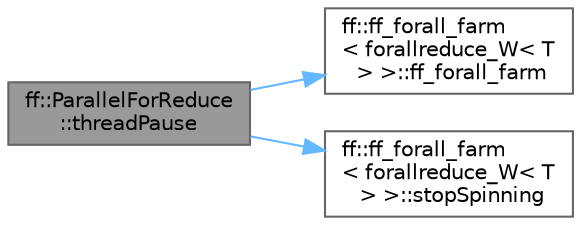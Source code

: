 digraph "ff::ParallelForReduce::threadPause"
{
 // LATEX_PDF_SIZE
  bgcolor="transparent";
  edge [fontname=Helvetica,fontsize=10,labelfontname=Helvetica,labelfontsize=10];
  node [fontname=Helvetica,fontsize=10,shape=box,height=0.2,width=0.4];
  rankdir="LR";
  Node1 [id="Node000001",label="ff::ParallelForReduce\l::threadPause",height=0.2,width=0.4,color="gray40", fillcolor="grey60", style="filled", fontcolor="black",tooltip=" "];
  Node1 -> Node2 [id="edge1_Node000001_Node000002",color="steelblue1",style="solid",tooltip=" "];
  Node2 [id="Node000002",label="ff::ff_forall_farm\l\< forallreduce_W\< T\l \> \>::ff_forall_farm",height=0.2,width=0.4,color="grey40", fillcolor="white", style="filled",URL="$classff_1_1ff__forall__farm.html#a853e08b55ff63d1c5a38d9b6aa0014ee",tooltip=" "];
  Node1 -> Node3 [id="edge2_Node000001_Node000003",color="steelblue1",style="solid",tooltip=" "];
  Node3 [id="Node000003",label="ff::ff_forall_farm\l\< forallreduce_W\< T\l \> \>::stopSpinning",height=0.2,width=0.4,color="grey40", fillcolor="white", style="filled",URL="$classff_1_1ff__forall__farm.html#ac599f4eaa27d4a8a5381701d51b4c606",tooltip=" "];
}
